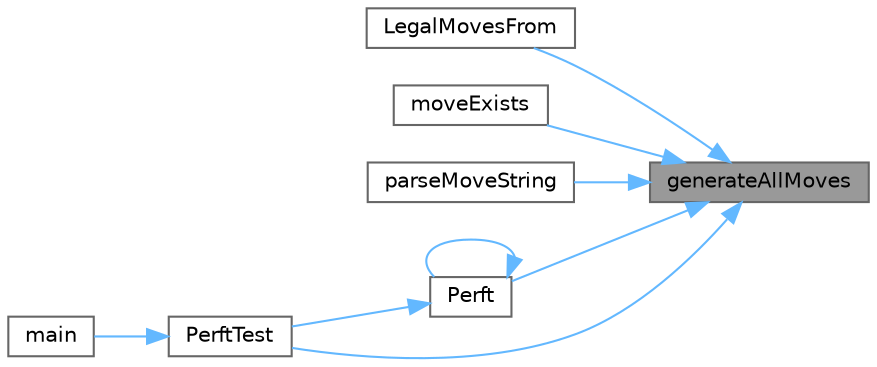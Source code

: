 digraph "generateAllMoves"
{
 // INTERACTIVE_SVG=YES
 // LATEX_PDF_SIZE
  bgcolor="transparent";
  edge [fontname=Helvetica,fontsize=10,labelfontname=Helvetica,labelfontsize=10];
  node [fontname=Helvetica,fontsize=10,shape=box,height=0.2,width=0.4];
  rankdir="RL";
  Node1 [id="Node000001",label="generateAllMoves",height=0.2,width=0.4,color="gray40", fillcolor="grey60", style="filled", fontcolor="black",tooltip="Generate all pseudo-legal moves for the side to move."];
  Node1 -> Node2 [id="edge1_Node000001_Node000002",dir="back",color="steelblue1",style="solid",tooltip=" "];
  Node2 [id="Node000002",label="LegalMovesFrom",height=0.2,width=0.4,color="grey40", fillcolor="white", style="filled",URL="$interactive__helpers_8cpp.html#a37716374c6b9557c96dfddf75ab56e72",tooltip="Build list of legal moves that originate from from."];
  Node1 -> Node3 [id="edge2_Node000001_Node000003",dir="back",color="steelblue1",style="solid",tooltip=" "];
  Node3 [id="Node000003",label="moveExists",height=0.2,width=0.4,color="grey40", fillcolor="white", style="filled",URL="$move__generator_8cpp.html#a4edc18741a17d00498b72b349879e30d",tooltip="Check if a given move exists in the current position."];
  Node1 -> Node4 [id="edge3_Node000001_Node000004",dir="back",color="steelblue1",style="solid",tooltip=" "];
  Node4 [id="Node000004",label="parseMoveString",height=0.2,width=0.4,color="grey40", fillcolor="white", style="filled",URL="$notation_8cpp.html#a62cf95674b846c7a13035e3c92ab1bcd",tooltip="Parse a move from coordinate notation."];
  Node1 -> Node5 [id="edge4_Node000001_Node000005",dir="back",color="steelblue1",style="solid",tooltip=" "];
  Node5 [id="Node000005",label="Perft",height=0.2,width=0.4,color="grey40", fillcolor="white", style="filled",URL="$perft_8cpp.html#a84c7e465b44101a59f96b9c21ed0224b",tooltip="Runs a perft search from a given board state."];
  Node5 -> Node5 [id="edge5_Node000005_Node000005",dir="back",color="steelblue1",style="solid",tooltip=" "];
  Node5 -> Node6 [id="edge6_Node000005_Node000006",dir="back",color="steelblue1",style="solid",tooltip=" "];
  Node6 [id="Node000006",label="PerftTest",height=0.2,width=0.4,color="grey40", fillcolor="white", style="filled",URL="$perft_8cpp.html#a1b6b13d186dab20a18cec1a6b041220b",tooltip="Executes a perft test and prints move breakdown and timing."];
  Node6 -> Node7 [id="edge7_Node000006_Node000007",dir="back",color="steelblue1",style="solid",tooltip=" "];
  Node7 [id="Node000007",label="main",height=0.2,width=0.4,color="grey40", fillcolor="white", style="filled",URL="$main_8cpp.html#ae66f6b31b5ad750f1fe042a706a4e3d4",tooltip=" "];
  Node1 -> Node6 [id="edge8_Node000001_Node000006",dir="back",color="steelblue1",style="solid",tooltip=" "];
}
